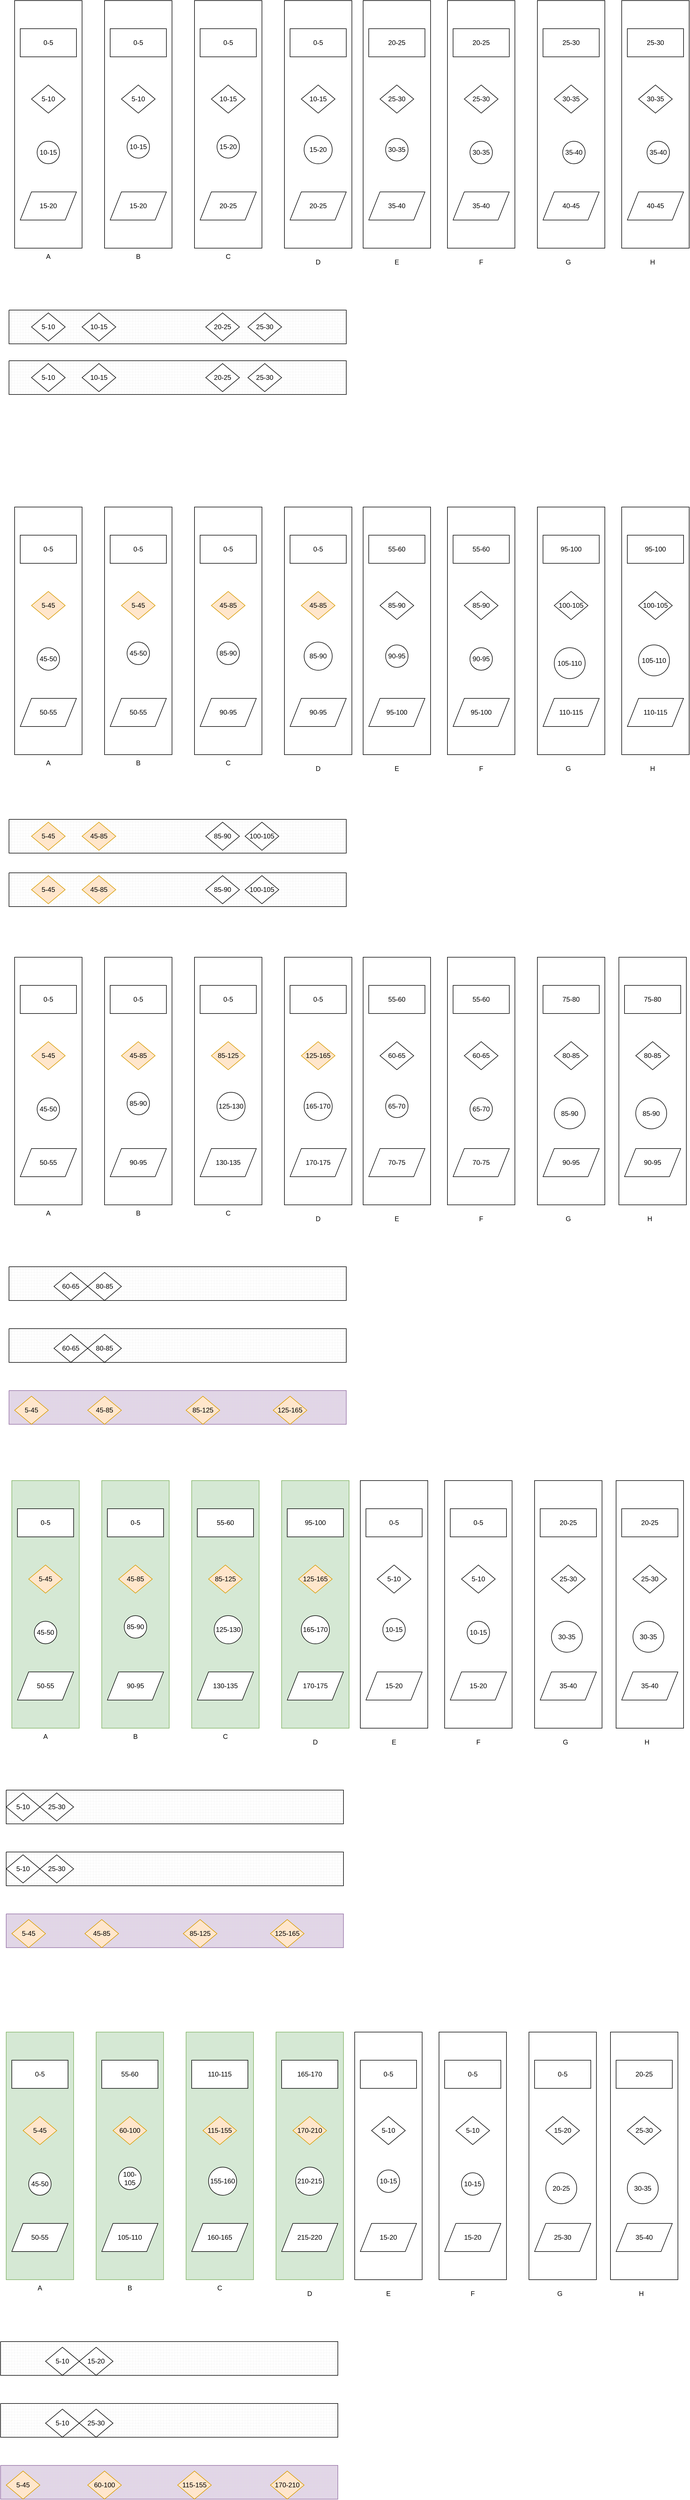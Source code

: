 <mxfile version="22.0.6" type="device">
  <diagram name="Page-1" id="2YBvvXClWsGukQMizWep">
    <mxGraphModel dx="2074" dy="1142" grid="1" gridSize="10" guides="1" tooltips="1" connect="1" arrows="1" fold="1" page="1" pageScale="1" pageWidth="850" pageHeight="1100" math="0" shadow="0">
      <root>
        <mxCell id="0" />
        <mxCell id="1" parent="0" />
        <mxCell id="GWyn577O8GgOCj4Um4mr-6" value="" style="rounded=0;whiteSpace=wrap;html=1;" parent="1" vertex="1">
          <mxGeometry x="90" y="30" width="120" height="440" as="geometry" />
        </mxCell>
        <mxCell id="GWyn577O8GgOCj4Um4mr-2" value="0-5" style="html=1;dashed=0;whiteSpace=wrap;" parent="1" vertex="1">
          <mxGeometry x="100" y="80" width="100" height="50" as="geometry" />
        </mxCell>
        <mxCell id="GWyn577O8GgOCj4Um4mr-3" value="5-10" style="shape=rhombus;html=1;dashed=0;whiteSpace=wrap;perimeter=rhombusPerimeter;" parent="1" vertex="1">
          <mxGeometry x="120" y="180" width="60" height="50" as="geometry" />
        </mxCell>
        <mxCell id="GWyn577O8GgOCj4Um4mr-4" value="10-15" style="shape=ellipse;html=1;dashed=0;whiteSpace=wrap;aspect=fixed;perimeter=ellipsePerimeter;" parent="1" vertex="1">
          <mxGeometry x="130" y="280" width="40" height="40" as="geometry" />
        </mxCell>
        <mxCell id="GWyn577O8GgOCj4Um4mr-5" value="15-20" style="shape=parallelogram;perimeter=parallelogramPerimeter;whiteSpace=wrap;html=1;dashed=0;" parent="1" vertex="1">
          <mxGeometry x="100" y="370" width="100" height="50" as="geometry" />
        </mxCell>
        <mxCell id="GWyn577O8GgOCj4Um4mr-7" value="" style="rounded=0;whiteSpace=wrap;html=1;" parent="1" vertex="1">
          <mxGeometry x="250" y="30" width="120" height="440" as="geometry" />
        </mxCell>
        <mxCell id="GWyn577O8GgOCj4Um4mr-8" value="0-5" style="html=1;dashed=0;whiteSpace=wrap;" parent="1" vertex="1">
          <mxGeometry x="260" y="80" width="100" height="50" as="geometry" />
        </mxCell>
        <mxCell id="GWyn577O8GgOCj4Um4mr-9" value="5-10" style="shape=rhombus;html=1;dashed=0;whiteSpace=wrap;perimeter=rhombusPerimeter;" parent="1" vertex="1">
          <mxGeometry x="280" y="180" width="60" height="50" as="geometry" />
        </mxCell>
        <mxCell id="GWyn577O8GgOCj4Um4mr-10" value="10-15" style="shape=ellipse;html=1;dashed=0;whiteSpace=wrap;aspect=fixed;perimeter=ellipsePerimeter;" parent="1" vertex="1">
          <mxGeometry x="290" y="270" width="40" height="40" as="geometry" />
        </mxCell>
        <mxCell id="GWyn577O8GgOCj4Um4mr-11" value="15-20" style="shape=parallelogram;perimeter=parallelogramPerimeter;whiteSpace=wrap;html=1;dashed=0;" parent="1" vertex="1">
          <mxGeometry x="260" y="370" width="100" height="50" as="geometry" />
        </mxCell>
        <mxCell id="GWyn577O8GgOCj4Um4mr-12" value="" style="rounded=0;whiteSpace=wrap;html=1;" parent="1" vertex="1">
          <mxGeometry x="410" y="30" width="120" height="440" as="geometry" />
        </mxCell>
        <mxCell id="GWyn577O8GgOCj4Um4mr-13" value="0-5" style="html=1;dashed=0;whiteSpace=wrap;" parent="1" vertex="1">
          <mxGeometry x="420" y="80" width="100" height="50" as="geometry" />
        </mxCell>
        <mxCell id="GWyn577O8GgOCj4Um4mr-14" value="10-15" style="shape=rhombus;html=1;dashed=0;whiteSpace=wrap;perimeter=rhombusPerimeter;" parent="1" vertex="1">
          <mxGeometry x="440" y="180" width="60" height="50" as="geometry" />
        </mxCell>
        <mxCell id="GWyn577O8GgOCj4Um4mr-15" value="15-20" style="shape=ellipse;html=1;dashed=0;whiteSpace=wrap;aspect=fixed;perimeter=ellipsePerimeter;" parent="1" vertex="1">
          <mxGeometry x="450" y="270" width="40" height="40" as="geometry" />
        </mxCell>
        <mxCell id="GWyn577O8GgOCj4Um4mr-16" value="20-25" style="shape=parallelogram;perimeter=parallelogramPerimeter;whiteSpace=wrap;html=1;dashed=0;" parent="1" vertex="1">
          <mxGeometry x="420" y="370" width="100" height="50" as="geometry" />
        </mxCell>
        <mxCell id="GWyn577O8GgOCj4Um4mr-23" value="" style="rounded=0;whiteSpace=wrap;html=1;" parent="1" vertex="1">
          <mxGeometry x="570" y="30" width="120" height="440" as="geometry" />
        </mxCell>
        <mxCell id="GWyn577O8GgOCj4Um4mr-24" value="0-5" style="html=1;dashed=0;whiteSpace=wrap;" parent="1" vertex="1">
          <mxGeometry x="580" y="80" width="100" height="50" as="geometry" />
        </mxCell>
        <mxCell id="GWyn577O8GgOCj4Um4mr-25" value="10-15" style="shape=rhombus;html=1;dashed=0;whiteSpace=wrap;perimeter=rhombusPerimeter;" parent="1" vertex="1">
          <mxGeometry x="600" y="180" width="60" height="50" as="geometry" />
        </mxCell>
        <mxCell id="GWyn577O8GgOCj4Um4mr-26" value="15-20" style="shape=ellipse;html=1;dashed=0;whiteSpace=wrap;aspect=fixed;perimeter=ellipsePerimeter;" parent="1" vertex="1">
          <mxGeometry x="605" y="270" width="50" height="50" as="geometry" />
        </mxCell>
        <mxCell id="GWyn577O8GgOCj4Um4mr-27" value="20-25" style="shape=parallelogram;perimeter=parallelogramPerimeter;whiteSpace=wrap;html=1;dashed=0;" parent="1" vertex="1">
          <mxGeometry x="580" y="370" width="100" height="50" as="geometry" />
        </mxCell>
        <mxCell id="GWyn577O8GgOCj4Um4mr-28" value="" style="verticalLabelPosition=bottom;verticalAlign=top;html=1;shape=mxgraph.basic.patternFillRect;fillStyle=grid;step=5;fillStrokeWidth=0.2;fillStrokeColor=#dddddd;" parent="1" vertex="1">
          <mxGeometry x="80" y="580" width="600" height="60" as="geometry" />
        </mxCell>
        <mxCell id="GWyn577O8GgOCj4Um4mr-30" value="5-10" style="shape=rhombus;html=1;dashed=0;whiteSpace=wrap;perimeter=rhombusPerimeter;" parent="1" vertex="1">
          <mxGeometry x="120" y="585" width="60" height="50" as="geometry" />
        </mxCell>
        <mxCell id="GWyn577O8GgOCj4Um4mr-34" value="" style="rounded=0;whiteSpace=wrap;html=1;" parent="1" vertex="1">
          <mxGeometry x="710" y="30" width="120" height="440" as="geometry" />
        </mxCell>
        <mxCell id="GWyn577O8GgOCj4Um4mr-35" value="20-25" style="html=1;dashed=0;whiteSpace=wrap;" parent="1" vertex="1">
          <mxGeometry x="720" y="80" width="100" height="50" as="geometry" />
        </mxCell>
        <mxCell id="GWyn577O8GgOCj4Um4mr-36" value="25-30" style="shape=rhombus;html=1;dashed=0;whiteSpace=wrap;perimeter=rhombusPerimeter;" parent="1" vertex="1">
          <mxGeometry x="740" y="180" width="60" height="50" as="geometry" />
        </mxCell>
        <mxCell id="GWyn577O8GgOCj4Um4mr-37" value="30-35" style="shape=ellipse;html=1;dashed=0;whiteSpace=wrap;aspect=fixed;perimeter=ellipsePerimeter;" parent="1" vertex="1">
          <mxGeometry x="750" y="275" width="40" height="40" as="geometry" />
        </mxCell>
        <mxCell id="GWyn577O8GgOCj4Um4mr-38" value="35-40" style="shape=parallelogram;perimeter=parallelogramPerimeter;whiteSpace=wrap;html=1;dashed=0;" parent="1" vertex="1">
          <mxGeometry x="720" y="370" width="100" height="50" as="geometry" />
        </mxCell>
        <mxCell id="GWyn577O8GgOCj4Um4mr-39" value="" style="rounded=0;whiteSpace=wrap;html=1;" parent="1" vertex="1">
          <mxGeometry x="860" y="30" width="120" height="440" as="geometry" />
        </mxCell>
        <mxCell id="GWyn577O8GgOCj4Um4mr-40" value="20-25" style="html=1;dashed=0;whiteSpace=wrap;" parent="1" vertex="1">
          <mxGeometry x="870" y="80" width="100" height="50" as="geometry" />
        </mxCell>
        <mxCell id="GWyn577O8GgOCj4Um4mr-41" value="25-30" style="shape=rhombus;html=1;dashed=0;whiteSpace=wrap;perimeter=rhombusPerimeter;" parent="1" vertex="1">
          <mxGeometry x="890" y="180" width="60" height="50" as="geometry" />
        </mxCell>
        <mxCell id="GWyn577O8GgOCj4Um4mr-42" value="30-35" style="shape=ellipse;html=1;dashed=0;whiteSpace=wrap;aspect=fixed;perimeter=ellipsePerimeter;" parent="1" vertex="1">
          <mxGeometry x="900" y="280" width="40" height="40" as="geometry" />
        </mxCell>
        <mxCell id="GWyn577O8GgOCj4Um4mr-43" value="35-40" style="shape=parallelogram;perimeter=parallelogramPerimeter;whiteSpace=wrap;html=1;dashed=0;" parent="1" vertex="1">
          <mxGeometry x="870" y="370" width="100" height="50" as="geometry" />
        </mxCell>
        <mxCell id="GWyn577O8GgOCj4Um4mr-44" value="" style="rounded=0;whiteSpace=wrap;html=1;" parent="1" vertex="1">
          <mxGeometry x="1020" y="30" width="120" height="440" as="geometry" />
        </mxCell>
        <mxCell id="GWyn577O8GgOCj4Um4mr-45" value="25-30" style="html=1;dashed=0;whiteSpace=wrap;" parent="1" vertex="1">
          <mxGeometry x="1030" y="80" width="100" height="50" as="geometry" />
        </mxCell>
        <mxCell id="GWyn577O8GgOCj4Um4mr-46" value="30-35" style="shape=rhombus;html=1;dashed=0;whiteSpace=wrap;perimeter=rhombusPerimeter;" parent="1" vertex="1">
          <mxGeometry x="1050" y="180" width="60" height="50" as="geometry" />
        </mxCell>
        <mxCell id="GWyn577O8GgOCj4Um4mr-47" value="35-40" style="shape=ellipse;html=1;dashed=0;whiteSpace=wrap;aspect=fixed;perimeter=ellipsePerimeter;" parent="1" vertex="1">
          <mxGeometry x="1065" y="280" width="40" height="40" as="geometry" />
        </mxCell>
        <mxCell id="GWyn577O8GgOCj4Um4mr-48" value="40-45" style="shape=parallelogram;perimeter=parallelogramPerimeter;whiteSpace=wrap;html=1;dashed=0;" parent="1" vertex="1">
          <mxGeometry x="1030" y="370" width="100" height="50" as="geometry" />
        </mxCell>
        <mxCell id="GWyn577O8GgOCj4Um4mr-54" value="" style="rounded=0;whiteSpace=wrap;html=1;" parent="1" vertex="1">
          <mxGeometry x="1170" y="30" width="120" height="440" as="geometry" />
        </mxCell>
        <mxCell id="GWyn577O8GgOCj4Um4mr-55" value="25-30" style="html=1;dashed=0;whiteSpace=wrap;" parent="1" vertex="1">
          <mxGeometry x="1180" y="80" width="100" height="50" as="geometry" />
        </mxCell>
        <mxCell id="GWyn577O8GgOCj4Um4mr-56" value="30-35" style="shape=rhombus;html=1;dashed=0;whiteSpace=wrap;perimeter=rhombusPerimeter;" parent="1" vertex="1">
          <mxGeometry x="1200" y="180" width="60" height="50" as="geometry" />
        </mxCell>
        <mxCell id="GWyn577O8GgOCj4Um4mr-57" value="35-40" style="shape=ellipse;html=1;dashed=0;whiteSpace=wrap;aspect=fixed;perimeter=ellipsePerimeter;" parent="1" vertex="1">
          <mxGeometry x="1215" y="280" width="40" height="40" as="geometry" />
        </mxCell>
        <mxCell id="GWyn577O8GgOCj4Um4mr-58" value="40-45" style="shape=parallelogram;perimeter=parallelogramPerimeter;whiteSpace=wrap;html=1;dashed=0;" parent="1" vertex="1">
          <mxGeometry x="1180" y="370" width="100" height="50" as="geometry" />
        </mxCell>
        <mxCell id="GWyn577O8GgOCj4Um4mr-59" value="A" style="text;html=1;strokeColor=none;fillColor=none;align=center;verticalAlign=middle;whiteSpace=wrap;rounded=0;" parent="1" vertex="1">
          <mxGeometry x="120" y="470" width="60" height="30" as="geometry" />
        </mxCell>
        <mxCell id="GWyn577O8GgOCj4Um4mr-60" value="B" style="text;html=1;strokeColor=none;fillColor=none;align=center;verticalAlign=middle;whiteSpace=wrap;rounded=0;" parent="1" vertex="1">
          <mxGeometry x="280" y="470" width="60" height="30" as="geometry" />
        </mxCell>
        <mxCell id="GWyn577O8GgOCj4Um4mr-61" value="C" style="text;html=1;strokeColor=none;fillColor=none;align=center;verticalAlign=middle;whiteSpace=wrap;rounded=0;" parent="1" vertex="1">
          <mxGeometry x="440" y="470" width="60" height="30" as="geometry" />
        </mxCell>
        <mxCell id="GWyn577O8GgOCj4Um4mr-62" value="D" style="text;html=1;strokeColor=none;fillColor=none;align=center;verticalAlign=middle;whiteSpace=wrap;rounded=0;" parent="1" vertex="1">
          <mxGeometry x="600" y="480" width="60" height="30" as="geometry" />
        </mxCell>
        <mxCell id="GWyn577O8GgOCj4Um4mr-63" value="E" style="text;html=1;strokeColor=none;fillColor=none;align=center;verticalAlign=middle;whiteSpace=wrap;rounded=0;" parent="1" vertex="1">
          <mxGeometry x="740" y="480" width="60" height="30" as="geometry" />
        </mxCell>
        <mxCell id="GWyn577O8GgOCj4Um4mr-65" value="F" style="text;html=1;strokeColor=none;fillColor=none;align=center;verticalAlign=middle;whiteSpace=wrap;rounded=0;" parent="1" vertex="1">
          <mxGeometry x="890" y="480" width="60" height="30" as="geometry" />
        </mxCell>
        <mxCell id="GWyn577O8GgOCj4Um4mr-66" value="G" style="text;html=1;strokeColor=none;fillColor=none;align=center;verticalAlign=middle;whiteSpace=wrap;rounded=0;" parent="1" vertex="1">
          <mxGeometry x="1045" y="480" width="60" height="30" as="geometry" />
        </mxCell>
        <mxCell id="GWyn577O8GgOCj4Um4mr-67" value="H" style="text;html=1;strokeColor=none;fillColor=none;align=center;verticalAlign=middle;whiteSpace=wrap;rounded=0;" parent="1" vertex="1">
          <mxGeometry x="1195" y="480" width="60" height="30" as="geometry" />
        </mxCell>
        <mxCell id="GWyn577O8GgOCj4Um4mr-68" value="10-15" style="shape=rhombus;html=1;dashed=0;whiteSpace=wrap;perimeter=rhombusPerimeter;" parent="1" vertex="1">
          <mxGeometry x="210" y="585" width="60" height="50" as="geometry" />
        </mxCell>
        <mxCell id="GWyn577O8GgOCj4Um4mr-70" value="20-25" style="shape=rhombus;html=1;dashed=0;whiteSpace=wrap;perimeter=rhombusPerimeter;" parent="1" vertex="1">
          <mxGeometry x="430" y="585" width="60" height="50" as="geometry" />
        </mxCell>
        <mxCell id="GWyn577O8GgOCj4Um4mr-72" value="25-30" style="shape=rhombus;html=1;dashed=0;whiteSpace=wrap;perimeter=rhombusPerimeter;" parent="1" vertex="1">
          <mxGeometry x="505" y="585" width="60" height="50" as="geometry" />
        </mxCell>
        <mxCell id="4NSACW-JndKBF8pRT-ID-1" value="" style="rounded=0;whiteSpace=wrap;html=1;" parent="1" vertex="1">
          <mxGeometry x="90" y="930" width="120" height="440" as="geometry" />
        </mxCell>
        <mxCell id="4NSACW-JndKBF8pRT-ID-2" value="0-5" style="html=1;dashed=0;whiteSpace=wrap;" parent="1" vertex="1">
          <mxGeometry x="100" y="980" width="100" height="50" as="geometry" />
        </mxCell>
        <mxCell id="4NSACW-JndKBF8pRT-ID-3" value="5-45" style="shape=rhombus;html=1;dashed=0;whiteSpace=wrap;perimeter=rhombusPerimeter;fillColor=#ffe6cc;strokeColor=#d79b00;" parent="1" vertex="1">
          <mxGeometry x="120" y="1080" width="60" height="50" as="geometry" />
        </mxCell>
        <mxCell id="4NSACW-JndKBF8pRT-ID-4" value="45-50" style="shape=ellipse;html=1;dashed=0;whiteSpace=wrap;aspect=fixed;perimeter=ellipsePerimeter;" parent="1" vertex="1">
          <mxGeometry x="130" y="1180" width="40" height="40" as="geometry" />
        </mxCell>
        <mxCell id="4NSACW-JndKBF8pRT-ID-5" value="50-55" style="shape=parallelogram;perimeter=parallelogramPerimeter;whiteSpace=wrap;html=1;dashed=0;" parent="1" vertex="1">
          <mxGeometry x="100" y="1270" width="100" height="50" as="geometry" />
        </mxCell>
        <mxCell id="4NSACW-JndKBF8pRT-ID-6" value="" style="rounded=0;whiteSpace=wrap;html=1;" parent="1" vertex="1">
          <mxGeometry x="250" y="930" width="120" height="440" as="geometry" />
        </mxCell>
        <mxCell id="4NSACW-JndKBF8pRT-ID-7" value="0-5" style="html=1;dashed=0;whiteSpace=wrap;" parent="1" vertex="1">
          <mxGeometry x="260" y="980" width="100" height="50" as="geometry" />
        </mxCell>
        <mxCell id="4NSACW-JndKBF8pRT-ID-8" value="5-45" style="shape=rhombus;html=1;dashed=0;whiteSpace=wrap;perimeter=rhombusPerimeter;fillColor=#ffe6cc;strokeColor=#d79b00;" parent="1" vertex="1">
          <mxGeometry x="280" y="1080" width="60" height="50" as="geometry" />
        </mxCell>
        <mxCell id="4NSACW-JndKBF8pRT-ID-9" value="45-50" style="shape=ellipse;html=1;dashed=0;whiteSpace=wrap;aspect=fixed;perimeter=ellipsePerimeter;" parent="1" vertex="1">
          <mxGeometry x="290" y="1170" width="40" height="40" as="geometry" />
        </mxCell>
        <mxCell id="4NSACW-JndKBF8pRT-ID-10" value="50-55" style="shape=parallelogram;perimeter=parallelogramPerimeter;whiteSpace=wrap;html=1;dashed=0;" parent="1" vertex="1">
          <mxGeometry x="260" y="1270" width="100" height="50" as="geometry" />
        </mxCell>
        <mxCell id="4NSACW-JndKBF8pRT-ID-11" value="" style="rounded=0;whiteSpace=wrap;html=1;" parent="1" vertex="1">
          <mxGeometry x="410" y="930" width="120" height="440" as="geometry" />
        </mxCell>
        <mxCell id="4NSACW-JndKBF8pRT-ID-12" value="0-5" style="html=1;dashed=0;whiteSpace=wrap;" parent="1" vertex="1">
          <mxGeometry x="420" y="980" width="100" height="50" as="geometry" />
        </mxCell>
        <mxCell id="4NSACW-JndKBF8pRT-ID-13" value="45-85" style="shape=rhombus;html=1;dashed=0;whiteSpace=wrap;perimeter=rhombusPerimeter;fillColor=#ffe6cc;strokeColor=#d79b00;" parent="1" vertex="1">
          <mxGeometry x="440" y="1080" width="60" height="50" as="geometry" />
        </mxCell>
        <mxCell id="4NSACW-JndKBF8pRT-ID-14" value="85-90" style="shape=ellipse;html=1;dashed=0;whiteSpace=wrap;aspect=fixed;perimeter=ellipsePerimeter;" parent="1" vertex="1">
          <mxGeometry x="450" y="1170" width="40" height="40" as="geometry" />
        </mxCell>
        <mxCell id="4NSACW-JndKBF8pRT-ID-15" value="90-95" style="shape=parallelogram;perimeter=parallelogramPerimeter;whiteSpace=wrap;html=1;dashed=0;" parent="1" vertex="1">
          <mxGeometry x="420" y="1270" width="100" height="50" as="geometry" />
        </mxCell>
        <mxCell id="4NSACW-JndKBF8pRT-ID-16" value="" style="rounded=0;whiteSpace=wrap;html=1;" parent="1" vertex="1">
          <mxGeometry x="570" y="930" width="120" height="440" as="geometry" />
        </mxCell>
        <mxCell id="4NSACW-JndKBF8pRT-ID-17" value="0-5" style="html=1;dashed=0;whiteSpace=wrap;" parent="1" vertex="1">
          <mxGeometry x="580" y="980" width="100" height="50" as="geometry" />
        </mxCell>
        <mxCell id="4NSACW-JndKBF8pRT-ID-18" value="45-85" style="shape=rhombus;html=1;dashed=0;whiteSpace=wrap;perimeter=rhombusPerimeter;fillColor=#ffe6cc;strokeColor=#d79b00;" parent="1" vertex="1">
          <mxGeometry x="600" y="1080" width="60" height="50" as="geometry" />
        </mxCell>
        <mxCell id="4NSACW-JndKBF8pRT-ID-19" value="85-90" style="shape=ellipse;html=1;dashed=0;whiteSpace=wrap;aspect=fixed;perimeter=ellipsePerimeter;" parent="1" vertex="1">
          <mxGeometry x="605" y="1170" width="50" height="50" as="geometry" />
        </mxCell>
        <mxCell id="4NSACW-JndKBF8pRT-ID-20" value="90-95" style="shape=parallelogram;perimeter=parallelogramPerimeter;whiteSpace=wrap;html=1;dashed=0;" parent="1" vertex="1">
          <mxGeometry x="580" y="1270" width="100" height="50" as="geometry" />
        </mxCell>
        <mxCell id="4NSACW-JndKBF8pRT-ID-21" value="" style="verticalLabelPosition=bottom;verticalAlign=top;html=1;shape=mxgraph.basic.patternFillRect;fillStyle=grid;step=5;fillStrokeWidth=0.2;fillStrokeColor=#dddddd;" parent="1" vertex="1">
          <mxGeometry x="80" y="1485" width="600" height="60" as="geometry" />
        </mxCell>
        <mxCell id="4NSACW-JndKBF8pRT-ID-23" value="5-45" style="shape=rhombus;html=1;dashed=0;whiteSpace=wrap;perimeter=rhombusPerimeter;fillColor=#ffe6cc;strokeColor=#d79b00;" parent="1" vertex="1">
          <mxGeometry x="120" y="1490" width="60" height="50" as="geometry" />
        </mxCell>
        <mxCell id="4NSACW-JndKBF8pRT-ID-25" value="" style="rounded=0;whiteSpace=wrap;html=1;" parent="1" vertex="1">
          <mxGeometry x="710" y="930" width="120" height="440" as="geometry" />
        </mxCell>
        <mxCell id="4NSACW-JndKBF8pRT-ID-26" value="55-60" style="html=1;dashed=0;whiteSpace=wrap;" parent="1" vertex="1">
          <mxGeometry x="720" y="980" width="100" height="50" as="geometry" />
        </mxCell>
        <mxCell id="4NSACW-JndKBF8pRT-ID-27" value="85-90" style="shape=rhombus;html=1;dashed=0;whiteSpace=wrap;perimeter=rhombusPerimeter;" parent="1" vertex="1">
          <mxGeometry x="740" y="1080" width="60" height="50" as="geometry" />
        </mxCell>
        <mxCell id="4NSACW-JndKBF8pRT-ID-28" value="90-95" style="shape=ellipse;html=1;dashed=0;whiteSpace=wrap;aspect=fixed;perimeter=ellipsePerimeter;" parent="1" vertex="1">
          <mxGeometry x="750" y="1175" width="40" height="40" as="geometry" />
        </mxCell>
        <mxCell id="4NSACW-JndKBF8pRT-ID-29" value="95-100" style="shape=parallelogram;perimeter=parallelogramPerimeter;whiteSpace=wrap;html=1;dashed=0;" parent="1" vertex="1">
          <mxGeometry x="720" y="1270" width="100" height="50" as="geometry" />
        </mxCell>
        <mxCell id="4NSACW-JndKBF8pRT-ID-30" value="" style="rounded=0;whiteSpace=wrap;html=1;" parent="1" vertex="1">
          <mxGeometry x="860" y="930" width="120" height="440" as="geometry" />
        </mxCell>
        <mxCell id="4NSACW-JndKBF8pRT-ID-31" value="55-60" style="html=1;dashed=0;whiteSpace=wrap;" parent="1" vertex="1">
          <mxGeometry x="870" y="980" width="100" height="50" as="geometry" />
        </mxCell>
        <mxCell id="4NSACW-JndKBF8pRT-ID-32" value="85-90" style="shape=rhombus;html=1;dashed=0;whiteSpace=wrap;perimeter=rhombusPerimeter;" parent="1" vertex="1">
          <mxGeometry x="890" y="1080" width="60" height="50" as="geometry" />
        </mxCell>
        <mxCell id="4NSACW-JndKBF8pRT-ID-33" value="90-95" style="shape=ellipse;html=1;dashed=0;whiteSpace=wrap;aspect=fixed;perimeter=ellipsePerimeter;" parent="1" vertex="1">
          <mxGeometry x="900" y="1180" width="40" height="40" as="geometry" />
        </mxCell>
        <mxCell id="4NSACW-JndKBF8pRT-ID-34" value="95-100" style="shape=parallelogram;perimeter=parallelogramPerimeter;whiteSpace=wrap;html=1;dashed=0;" parent="1" vertex="1">
          <mxGeometry x="870" y="1270" width="100" height="50" as="geometry" />
        </mxCell>
        <mxCell id="4NSACW-JndKBF8pRT-ID-35" value="" style="rounded=0;whiteSpace=wrap;html=1;" parent="1" vertex="1">
          <mxGeometry x="1020" y="930" width="120" height="440" as="geometry" />
        </mxCell>
        <mxCell id="4NSACW-JndKBF8pRT-ID-36" value="95-100" style="html=1;dashed=0;whiteSpace=wrap;" parent="1" vertex="1">
          <mxGeometry x="1030" y="980" width="100" height="50" as="geometry" />
        </mxCell>
        <mxCell id="4NSACW-JndKBF8pRT-ID-37" value="100-105" style="shape=rhombus;html=1;dashed=0;whiteSpace=wrap;perimeter=rhombusPerimeter;" parent="1" vertex="1">
          <mxGeometry x="1050" y="1080" width="60" height="50" as="geometry" />
        </mxCell>
        <mxCell id="4NSACW-JndKBF8pRT-ID-38" value="105-110" style="shape=ellipse;html=1;dashed=0;whiteSpace=wrap;aspect=fixed;perimeter=ellipsePerimeter;" parent="1" vertex="1">
          <mxGeometry x="1050" y="1180" width="55" height="55" as="geometry" />
        </mxCell>
        <mxCell id="4NSACW-JndKBF8pRT-ID-39" value="110-115" style="shape=parallelogram;perimeter=parallelogramPerimeter;whiteSpace=wrap;html=1;dashed=0;" parent="1" vertex="1">
          <mxGeometry x="1030" y="1270" width="100" height="50" as="geometry" />
        </mxCell>
        <mxCell id="4NSACW-JndKBF8pRT-ID-40" value="" style="rounded=0;whiteSpace=wrap;html=1;" parent="1" vertex="1">
          <mxGeometry x="1170" y="930" width="120" height="440" as="geometry" />
        </mxCell>
        <mxCell id="4NSACW-JndKBF8pRT-ID-41" value="95-100" style="html=1;dashed=0;whiteSpace=wrap;" parent="1" vertex="1">
          <mxGeometry x="1180" y="980" width="100" height="50" as="geometry" />
        </mxCell>
        <mxCell id="4NSACW-JndKBF8pRT-ID-42" value="100-105" style="shape=rhombus;html=1;dashed=0;whiteSpace=wrap;perimeter=rhombusPerimeter;" parent="1" vertex="1">
          <mxGeometry x="1200" y="1080" width="60" height="50" as="geometry" />
        </mxCell>
        <mxCell id="4NSACW-JndKBF8pRT-ID-43" value="105-110" style="shape=ellipse;html=1;dashed=0;whiteSpace=wrap;aspect=fixed;perimeter=ellipsePerimeter;" parent="1" vertex="1">
          <mxGeometry x="1200" y="1175" width="55" height="55" as="geometry" />
        </mxCell>
        <mxCell id="4NSACW-JndKBF8pRT-ID-44" value="110-115" style="shape=parallelogram;perimeter=parallelogramPerimeter;whiteSpace=wrap;html=1;dashed=0;" parent="1" vertex="1">
          <mxGeometry x="1180" y="1270" width="100" height="50" as="geometry" />
        </mxCell>
        <mxCell id="4NSACW-JndKBF8pRT-ID-45" value="A" style="text;html=1;strokeColor=none;fillColor=none;align=center;verticalAlign=middle;whiteSpace=wrap;rounded=0;" parent="1" vertex="1">
          <mxGeometry x="120" y="1370" width="60" height="30" as="geometry" />
        </mxCell>
        <mxCell id="4NSACW-JndKBF8pRT-ID-46" value="B" style="text;html=1;strokeColor=none;fillColor=none;align=center;verticalAlign=middle;whiteSpace=wrap;rounded=0;" parent="1" vertex="1">
          <mxGeometry x="280" y="1370" width="60" height="30" as="geometry" />
        </mxCell>
        <mxCell id="4NSACW-JndKBF8pRT-ID-47" value="C" style="text;html=1;strokeColor=none;fillColor=none;align=center;verticalAlign=middle;whiteSpace=wrap;rounded=0;" parent="1" vertex="1">
          <mxGeometry x="440" y="1370" width="60" height="30" as="geometry" />
        </mxCell>
        <mxCell id="4NSACW-JndKBF8pRT-ID-48" value="D" style="text;html=1;strokeColor=none;fillColor=none;align=center;verticalAlign=middle;whiteSpace=wrap;rounded=0;" parent="1" vertex="1">
          <mxGeometry x="600" y="1380" width="60" height="30" as="geometry" />
        </mxCell>
        <mxCell id="4NSACW-JndKBF8pRT-ID-49" value="E" style="text;html=1;strokeColor=none;fillColor=none;align=center;verticalAlign=middle;whiteSpace=wrap;rounded=0;" parent="1" vertex="1">
          <mxGeometry x="740" y="1380" width="60" height="30" as="geometry" />
        </mxCell>
        <mxCell id="4NSACW-JndKBF8pRT-ID-50" value="F" style="text;html=1;strokeColor=none;fillColor=none;align=center;verticalAlign=middle;whiteSpace=wrap;rounded=0;" parent="1" vertex="1">
          <mxGeometry x="890" y="1380" width="60" height="30" as="geometry" />
        </mxCell>
        <mxCell id="4NSACW-JndKBF8pRT-ID-51" value="G" style="text;html=1;strokeColor=none;fillColor=none;align=center;verticalAlign=middle;whiteSpace=wrap;rounded=0;" parent="1" vertex="1">
          <mxGeometry x="1045" y="1380" width="60" height="30" as="geometry" />
        </mxCell>
        <mxCell id="4NSACW-JndKBF8pRT-ID-52" value="H" style="text;html=1;strokeColor=none;fillColor=none;align=center;verticalAlign=middle;whiteSpace=wrap;rounded=0;" parent="1" vertex="1">
          <mxGeometry x="1195" y="1380" width="60" height="30" as="geometry" />
        </mxCell>
        <mxCell id="4NSACW-JndKBF8pRT-ID-53" value="45-85" style="shape=rhombus;html=1;dashed=0;whiteSpace=wrap;perimeter=rhombusPerimeter;fillColor=#ffe6cc;strokeColor=#d79b00;" parent="1" vertex="1">
          <mxGeometry x="210" y="1490" width="60" height="50" as="geometry" />
        </mxCell>
        <mxCell id="4NSACW-JndKBF8pRT-ID-55" value="85-90" style="shape=rhombus;html=1;dashed=0;whiteSpace=wrap;perimeter=rhombusPerimeter;" parent="1" vertex="1">
          <mxGeometry x="430" y="1490" width="60" height="50" as="geometry" />
        </mxCell>
        <mxCell id="4NSACW-JndKBF8pRT-ID-57" value="100-105" style="shape=rhombus;html=1;dashed=0;whiteSpace=wrap;perimeter=rhombusPerimeter;" parent="1" vertex="1">
          <mxGeometry x="500" y="1490" width="60" height="50" as="geometry" />
        </mxCell>
        <mxCell id="4NSACW-JndKBF8pRT-ID-59" value="" style="rounded=0;whiteSpace=wrap;html=1;" parent="1" vertex="1">
          <mxGeometry x="90" y="1730" width="120" height="440" as="geometry" />
        </mxCell>
        <mxCell id="4NSACW-JndKBF8pRT-ID-60" value="0-5" style="html=1;dashed=0;whiteSpace=wrap;" parent="1" vertex="1">
          <mxGeometry x="100" y="1780" width="100" height="50" as="geometry" />
        </mxCell>
        <mxCell id="4NSACW-JndKBF8pRT-ID-61" value="5-45" style="shape=rhombus;html=1;dashed=0;whiteSpace=wrap;perimeter=rhombusPerimeter;fillColor=#ffe6cc;strokeColor=#d79b00;" parent="1" vertex="1">
          <mxGeometry x="120" y="1880" width="60" height="50" as="geometry" />
        </mxCell>
        <mxCell id="4NSACW-JndKBF8pRT-ID-62" value="45-50" style="shape=ellipse;html=1;dashed=0;whiteSpace=wrap;aspect=fixed;perimeter=ellipsePerimeter;" parent="1" vertex="1">
          <mxGeometry x="130" y="1980" width="40" height="40" as="geometry" />
        </mxCell>
        <mxCell id="4NSACW-JndKBF8pRT-ID-63" value="50-55" style="shape=parallelogram;perimeter=parallelogramPerimeter;whiteSpace=wrap;html=1;dashed=0;" parent="1" vertex="1">
          <mxGeometry x="100" y="2070" width="100" height="50" as="geometry" />
        </mxCell>
        <mxCell id="4NSACW-JndKBF8pRT-ID-64" value="" style="rounded=0;whiteSpace=wrap;html=1;" parent="1" vertex="1">
          <mxGeometry x="250" y="1730" width="120" height="440" as="geometry" />
        </mxCell>
        <mxCell id="4NSACW-JndKBF8pRT-ID-65" value="0-5" style="html=1;dashed=0;whiteSpace=wrap;" parent="1" vertex="1">
          <mxGeometry x="260" y="1780" width="100" height="50" as="geometry" />
        </mxCell>
        <mxCell id="4NSACW-JndKBF8pRT-ID-66" value="45-85" style="shape=rhombus;html=1;dashed=0;whiteSpace=wrap;perimeter=rhombusPerimeter;fillColor=#ffe6cc;strokeColor=#d79b00;" parent="1" vertex="1">
          <mxGeometry x="280" y="1880" width="60" height="50" as="geometry" />
        </mxCell>
        <mxCell id="4NSACW-JndKBF8pRT-ID-67" value="85-90" style="shape=ellipse;html=1;dashed=0;whiteSpace=wrap;aspect=fixed;perimeter=ellipsePerimeter;" parent="1" vertex="1">
          <mxGeometry x="290" y="1970" width="40" height="40" as="geometry" />
        </mxCell>
        <mxCell id="4NSACW-JndKBF8pRT-ID-68" value="90-95" style="shape=parallelogram;perimeter=parallelogramPerimeter;whiteSpace=wrap;html=1;dashed=0;" parent="1" vertex="1">
          <mxGeometry x="260" y="2070" width="100" height="50" as="geometry" />
        </mxCell>
        <mxCell id="4NSACW-JndKBF8pRT-ID-69" value="" style="rounded=0;whiteSpace=wrap;html=1;" parent="1" vertex="1">
          <mxGeometry x="410" y="1730" width="120" height="440" as="geometry" />
        </mxCell>
        <mxCell id="4NSACW-JndKBF8pRT-ID-70" value="0-5" style="html=1;dashed=0;whiteSpace=wrap;" parent="1" vertex="1">
          <mxGeometry x="420" y="1780" width="100" height="50" as="geometry" />
        </mxCell>
        <mxCell id="4NSACW-JndKBF8pRT-ID-71" value="85-125" style="shape=rhombus;html=1;dashed=0;whiteSpace=wrap;perimeter=rhombusPerimeter;fillColor=#ffe6cc;strokeColor=#d79b00;" parent="1" vertex="1">
          <mxGeometry x="440" y="1880" width="60" height="50" as="geometry" />
        </mxCell>
        <mxCell id="4NSACW-JndKBF8pRT-ID-72" value="125-130" style="shape=ellipse;html=1;dashed=0;whiteSpace=wrap;aspect=fixed;perimeter=ellipsePerimeter;" parent="1" vertex="1">
          <mxGeometry x="450" y="1970" width="50" height="50" as="geometry" />
        </mxCell>
        <mxCell id="4NSACW-JndKBF8pRT-ID-73" value="130-135" style="shape=parallelogram;perimeter=parallelogramPerimeter;whiteSpace=wrap;html=1;dashed=0;" parent="1" vertex="1">
          <mxGeometry x="420" y="2070" width="100" height="50" as="geometry" />
        </mxCell>
        <mxCell id="4NSACW-JndKBF8pRT-ID-74" value="" style="rounded=0;whiteSpace=wrap;html=1;" parent="1" vertex="1">
          <mxGeometry x="570" y="1730" width="120" height="440" as="geometry" />
        </mxCell>
        <mxCell id="4NSACW-JndKBF8pRT-ID-75" value="0-5" style="html=1;dashed=0;whiteSpace=wrap;" parent="1" vertex="1">
          <mxGeometry x="580" y="1780" width="100" height="50" as="geometry" />
        </mxCell>
        <mxCell id="4NSACW-JndKBF8pRT-ID-76" value="125-165" style="shape=rhombus;html=1;dashed=0;whiteSpace=wrap;perimeter=rhombusPerimeter;fillColor=#ffe6cc;strokeColor=#d79b00;" parent="1" vertex="1">
          <mxGeometry x="600" y="1880" width="60" height="50" as="geometry" />
        </mxCell>
        <mxCell id="4NSACW-JndKBF8pRT-ID-77" value="165-170" style="shape=ellipse;html=1;dashed=0;whiteSpace=wrap;aspect=fixed;perimeter=ellipsePerimeter;" parent="1" vertex="1">
          <mxGeometry x="605" y="1970" width="50" height="50" as="geometry" />
        </mxCell>
        <mxCell id="4NSACW-JndKBF8pRT-ID-78" value="170-175" style="shape=parallelogram;perimeter=parallelogramPerimeter;whiteSpace=wrap;html=1;dashed=0;" parent="1" vertex="1">
          <mxGeometry x="580" y="2070" width="100" height="50" as="geometry" />
        </mxCell>
        <mxCell id="4NSACW-JndKBF8pRT-ID-79" value="" style="verticalLabelPosition=bottom;verticalAlign=top;html=1;shape=mxgraph.basic.patternFillRect;fillStyle=grid;step=5;fillStrokeWidth=0.2;fillStrokeColor=#dddddd;" parent="1" vertex="1">
          <mxGeometry x="80" y="2280" width="600" height="60" as="geometry" />
        </mxCell>
        <mxCell id="4NSACW-JndKBF8pRT-ID-80" value="" style="verticalLabelPosition=bottom;verticalAlign=top;html=1;shape=mxgraph.basic.patternFillRect;fillStyle=grid;step=5;fillStrokeWidth=0.2;fillStrokeColor=#dddddd;" parent="1" vertex="1">
          <mxGeometry x="80" y="2390" width="600" height="60" as="geometry" />
        </mxCell>
        <mxCell id="4NSACW-JndKBF8pRT-ID-83" value="" style="rounded=0;whiteSpace=wrap;html=1;" parent="1" vertex="1">
          <mxGeometry x="710" y="1730" width="120" height="440" as="geometry" />
        </mxCell>
        <mxCell id="4NSACW-JndKBF8pRT-ID-84" value="55-60" style="html=1;dashed=0;whiteSpace=wrap;" parent="1" vertex="1">
          <mxGeometry x="720" y="1780" width="100" height="50" as="geometry" />
        </mxCell>
        <mxCell id="4NSACW-JndKBF8pRT-ID-85" value="60-65" style="shape=rhombus;html=1;dashed=0;whiteSpace=wrap;perimeter=rhombusPerimeter;" parent="1" vertex="1">
          <mxGeometry x="740" y="1880" width="60" height="50" as="geometry" />
        </mxCell>
        <mxCell id="4NSACW-JndKBF8pRT-ID-86" value="65-70" style="shape=ellipse;html=1;dashed=0;whiteSpace=wrap;aspect=fixed;perimeter=ellipsePerimeter;" parent="1" vertex="1">
          <mxGeometry x="750" y="1975" width="40" height="40" as="geometry" />
        </mxCell>
        <mxCell id="4NSACW-JndKBF8pRT-ID-87" value="70-75" style="shape=parallelogram;perimeter=parallelogramPerimeter;whiteSpace=wrap;html=1;dashed=0;" parent="1" vertex="1">
          <mxGeometry x="720" y="2070" width="100" height="50" as="geometry" />
        </mxCell>
        <mxCell id="4NSACW-JndKBF8pRT-ID-88" value="" style="rounded=0;whiteSpace=wrap;html=1;" parent="1" vertex="1">
          <mxGeometry x="860" y="1730" width="120" height="440" as="geometry" />
        </mxCell>
        <mxCell id="4NSACW-JndKBF8pRT-ID-89" value="55-60" style="html=1;dashed=0;whiteSpace=wrap;" parent="1" vertex="1">
          <mxGeometry x="870" y="1780" width="100" height="50" as="geometry" />
        </mxCell>
        <mxCell id="4NSACW-JndKBF8pRT-ID-90" value="60-65" style="shape=rhombus;html=1;dashed=0;whiteSpace=wrap;perimeter=rhombusPerimeter;" parent="1" vertex="1">
          <mxGeometry x="890" y="1880" width="60" height="50" as="geometry" />
        </mxCell>
        <mxCell id="4NSACW-JndKBF8pRT-ID-91" value="65-70" style="shape=ellipse;html=1;dashed=0;whiteSpace=wrap;aspect=fixed;perimeter=ellipsePerimeter;" parent="1" vertex="1">
          <mxGeometry x="900" y="1980" width="40" height="40" as="geometry" />
        </mxCell>
        <mxCell id="4NSACW-JndKBF8pRT-ID-92" value="70-75" style="shape=parallelogram;perimeter=parallelogramPerimeter;whiteSpace=wrap;html=1;dashed=0;" parent="1" vertex="1">
          <mxGeometry x="870" y="2070" width="100" height="50" as="geometry" />
        </mxCell>
        <mxCell id="4NSACW-JndKBF8pRT-ID-93" value="" style="rounded=0;whiteSpace=wrap;html=1;" parent="1" vertex="1">
          <mxGeometry x="1020" y="1730" width="120" height="440" as="geometry" />
        </mxCell>
        <mxCell id="4NSACW-JndKBF8pRT-ID-94" value="75-80" style="html=1;dashed=0;whiteSpace=wrap;" parent="1" vertex="1">
          <mxGeometry x="1030" y="1780" width="100" height="50" as="geometry" />
        </mxCell>
        <mxCell id="4NSACW-JndKBF8pRT-ID-95" value="80-85" style="shape=rhombus;html=1;dashed=0;whiteSpace=wrap;perimeter=rhombusPerimeter;" parent="1" vertex="1">
          <mxGeometry x="1050" y="1880" width="60" height="50" as="geometry" />
        </mxCell>
        <mxCell id="4NSACW-JndKBF8pRT-ID-96" value="85-90" style="shape=ellipse;html=1;dashed=0;whiteSpace=wrap;aspect=fixed;perimeter=ellipsePerimeter;" parent="1" vertex="1">
          <mxGeometry x="1050" y="1980" width="55" height="55" as="geometry" />
        </mxCell>
        <mxCell id="4NSACW-JndKBF8pRT-ID-97" value="90-95" style="shape=parallelogram;perimeter=parallelogramPerimeter;whiteSpace=wrap;html=1;dashed=0;" parent="1" vertex="1">
          <mxGeometry x="1030" y="2070" width="100" height="50" as="geometry" />
        </mxCell>
        <mxCell id="4NSACW-JndKBF8pRT-ID-103" value="A" style="text;html=1;strokeColor=none;fillColor=none;align=center;verticalAlign=middle;whiteSpace=wrap;rounded=0;" parent="1" vertex="1">
          <mxGeometry x="120" y="2170" width="60" height="30" as="geometry" />
        </mxCell>
        <mxCell id="4NSACW-JndKBF8pRT-ID-104" value="B" style="text;html=1;strokeColor=none;fillColor=none;align=center;verticalAlign=middle;whiteSpace=wrap;rounded=0;" parent="1" vertex="1">
          <mxGeometry x="280" y="2170" width="60" height="30" as="geometry" />
        </mxCell>
        <mxCell id="4NSACW-JndKBF8pRT-ID-105" value="C" style="text;html=1;strokeColor=none;fillColor=none;align=center;verticalAlign=middle;whiteSpace=wrap;rounded=0;" parent="1" vertex="1">
          <mxGeometry x="440" y="2170" width="60" height="30" as="geometry" />
        </mxCell>
        <mxCell id="4NSACW-JndKBF8pRT-ID-106" value="D" style="text;html=1;strokeColor=none;fillColor=none;align=center;verticalAlign=middle;whiteSpace=wrap;rounded=0;" parent="1" vertex="1">
          <mxGeometry x="600" y="2180" width="60" height="30" as="geometry" />
        </mxCell>
        <mxCell id="4NSACW-JndKBF8pRT-ID-107" value="E" style="text;html=1;strokeColor=none;fillColor=none;align=center;verticalAlign=middle;whiteSpace=wrap;rounded=0;" parent="1" vertex="1">
          <mxGeometry x="740" y="2180" width="60" height="30" as="geometry" />
        </mxCell>
        <mxCell id="4NSACW-JndKBF8pRT-ID-108" value="F" style="text;html=1;strokeColor=none;fillColor=none;align=center;verticalAlign=middle;whiteSpace=wrap;rounded=0;" parent="1" vertex="1">
          <mxGeometry x="890" y="2180" width="60" height="30" as="geometry" />
        </mxCell>
        <mxCell id="4NSACW-JndKBF8pRT-ID-109" value="G" style="text;html=1;strokeColor=none;fillColor=none;align=center;verticalAlign=middle;whiteSpace=wrap;rounded=0;" parent="1" vertex="1">
          <mxGeometry x="1045" y="2180" width="60" height="30" as="geometry" />
        </mxCell>
        <mxCell id="4NSACW-JndKBF8pRT-ID-119" value="" style="verticalLabelPosition=bottom;verticalAlign=top;html=1;shape=mxgraph.basic.patternFillRect;fillStyle=grid;step=5;fillStrokeWidth=0.2;fillStrokeColor=#dddddd;fillColor=#e1d5e7;strokeColor=#9673a6;" parent="1" vertex="1">
          <mxGeometry x="80" y="2500" width="600" height="60" as="geometry" />
        </mxCell>
        <mxCell id="4NSACW-JndKBF8pRT-ID-125" value="" style="rounded=0;whiteSpace=wrap;html=1;" parent="1" vertex="1">
          <mxGeometry x="1165" y="1730" width="120" height="440" as="geometry" />
        </mxCell>
        <mxCell id="4NSACW-JndKBF8pRT-ID-126" value="75-80" style="html=1;dashed=0;whiteSpace=wrap;" parent="1" vertex="1">
          <mxGeometry x="1175" y="1780" width="100" height="50" as="geometry" />
        </mxCell>
        <mxCell id="4NSACW-JndKBF8pRT-ID-127" value="80-85" style="shape=rhombus;html=1;dashed=0;whiteSpace=wrap;perimeter=rhombusPerimeter;" parent="1" vertex="1">
          <mxGeometry x="1195" y="1880" width="60" height="50" as="geometry" />
        </mxCell>
        <mxCell id="4NSACW-JndKBF8pRT-ID-128" value="85-90" style="shape=ellipse;html=1;dashed=0;whiteSpace=wrap;aspect=fixed;perimeter=ellipsePerimeter;" parent="1" vertex="1">
          <mxGeometry x="1195" y="1980" width="55" height="55" as="geometry" />
        </mxCell>
        <mxCell id="4NSACW-JndKBF8pRT-ID-129" value="90-95" style="shape=parallelogram;perimeter=parallelogramPerimeter;whiteSpace=wrap;html=1;dashed=0;" parent="1" vertex="1">
          <mxGeometry x="1175" y="2070" width="100" height="50" as="geometry" />
        </mxCell>
        <mxCell id="4NSACW-JndKBF8pRT-ID-130" value="H" style="text;html=1;strokeColor=none;fillColor=none;align=center;verticalAlign=middle;whiteSpace=wrap;rounded=0;" parent="1" vertex="1">
          <mxGeometry x="1190" y="2180" width="60" height="30" as="geometry" />
        </mxCell>
        <mxCell id="4NSACW-JndKBF8pRT-ID-131" value="5-45" style="shape=rhombus;html=1;dashed=0;whiteSpace=wrap;perimeter=rhombusPerimeter;fillColor=#ffe6cc;strokeColor=#d79b00;" parent="1" vertex="1">
          <mxGeometry x="90" y="2510" width="60" height="50" as="geometry" />
        </mxCell>
        <mxCell id="4NSACW-JndKBF8pRT-ID-132" value="45-85" style="shape=rhombus;html=1;dashed=0;whiteSpace=wrap;perimeter=rhombusPerimeter;fillColor=#ffe6cc;strokeColor=#d79b00;" parent="1" vertex="1">
          <mxGeometry x="220" y="2510" width="60" height="50" as="geometry" />
        </mxCell>
        <mxCell id="4NSACW-JndKBF8pRT-ID-133" value="85-125" style="shape=rhombus;html=1;dashed=0;whiteSpace=wrap;perimeter=rhombusPerimeter;fillColor=#ffe6cc;strokeColor=#d79b00;" parent="1" vertex="1">
          <mxGeometry x="395" y="2510" width="60" height="50" as="geometry" />
        </mxCell>
        <mxCell id="4NSACW-JndKBF8pRT-ID-134" value="125-165" style="shape=rhombus;html=1;dashed=0;whiteSpace=wrap;perimeter=rhombusPerimeter;fillColor=#ffe6cc;strokeColor=#d79b00;" parent="1" vertex="1">
          <mxGeometry x="550" y="2510" width="60" height="50" as="geometry" />
        </mxCell>
        <mxCell id="4NSACW-JndKBF8pRT-ID-135" value="60-65" style="shape=rhombus;html=1;dashed=0;whiteSpace=wrap;perimeter=rhombusPerimeter;" parent="1" vertex="1">
          <mxGeometry x="160" y="2290" width="60" height="50" as="geometry" />
        </mxCell>
        <mxCell id="4NSACW-JndKBF8pRT-ID-136" value="60-65" style="shape=rhombus;html=1;dashed=0;whiteSpace=wrap;perimeter=rhombusPerimeter;" parent="1" vertex="1">
          <mxGeometry x="160" y="2400" width="60" height="50" as="geometry" />
        </mxCell>
        <mxCell id="4NSACW-JndKBF8pRT-ID-137" value="80-85" style="shape=rhombus;html=1;dashed=0;whiteSpace=wrap;perimeter=rhombusPerimeter;" parent="1" vertex="1">
          <mxGeometry x="220" y="2290" width="60" height="50" as="geometry" />
        </mxCell>
        <mxCell id="4NSACW-JndKBF8pRT-ID-138" value="80-85" style="shape=rhombus;html=1;dashed=0;whiteSpace=wrap;perimeter=rhombusPerimeter;" parent="1" vertex="1">
          <mxGeometry x="220" y="2400" width="60" height="50" as="geometry" />
        </mxCell>
        <mxCell id="4NSACW-JndKBF8pRT-ID-199" value="" style="rounded=0;whiteSpace=wrap;html=1;fillColor=#d5e8d4;strokeColor=#82b366;" parent="1" vertex="1">
          <mxGeometry x="85" y="2660" width="120" height="440" as="geometry" />
        </mxCell>
        <mxCell id="4NSACW-JndKBF8pRT-ID-200" value="0-5" style="html=1;dashed=0;whiteSpace=wrap;" parent="1" vertex="1">
          <mxGeometry x="95" y="2710" width="100" height="50" as="geometry" />
        </mxCell>
        <mxCell id="4NSACW-JndKBF8pRT-ID-201" value="5-45" style="shape=rhombus;html=1;dashed=0;whiteSpace=wrap;perimeter=rhombusPerimeter;fillColor=#ffe6cc;strokeColor=#d79b00;" parent="1" vertex="1">
          <mxGeometry x="115" y="2810" width="60" height="50" as="geometry" />
        </mxCell>
        <mxCell id="4NSACW-JndKBF8pRT-ID-202" value="45-50" style="shape=ellipse;html=1;dashed=0;whiteSpace=wrap;aspect=fixed;perimeter=ellipsePerimeter;" parent="1" vertex="1">
          <mxGeometry x="125" y="2910" width="40" height="40" as="geometry" />
        </mxCell>
        <mxCell id="4NSACW-JndKBF8pRT-ID-203" value="50-55" style="shape=parallelogram;perimeter=parallelogramPerimeter;whiteSpace=wrap;html=1;dashed=0;" parent="1" vertex="1">
          <mxGeometry x="95" y="3000" width="100" height="50" as="geometry" />
        </mxCell>
        <mxCell id="4NSACW-JndKBF8pRT-ID-204" value="" style="rounded=0;whiteSpace=wrap;html=1;fillColor=#d5e8d4;strokeColor=#82b366;" parent="1" vertex="1">
          <mxGeometry x="245" y="2660" width="120" height="440" as="geometry" />
        </mxCell>
        <mxCell id="4NSACW-JndKBF8pRT-ID-205" value="0-5" style="html=1;dashed=0;whiteSpace=wrap;" parent="1" vertex="1">
          <mxGeometry x="255" y="2710" width="100" height="50" as="geometry" />
        </mxCell>
        <mxCell id="4NSACW-JndKBF8pRT-ID-206" value="45-85" style="shape=rhombus;html=1;dashed=0;whiteSpace=wrap;perimeter=rhombusPerimeter;fillColor=#ffe6cc;strokeColor=#d79b00;" parent="1" vertex="1">
          <mxGeometry x="275" y="2810" width="60" height="50" as="geometry" />
        </mxCell>
        <mxCell id="4NSACW-JndKBF8pRT-ID-207" value="85-90" style="shape=ellipse;html=1;dashed=0;whiteSpace=wrap;aspect=fixed;perimeter=ellipsePerimeter;" parent="1" vertex="1">
          <mxGeometry x="285" y="2900" width="40" height="40" as="geometry" />
        </mxCell>
        <mxCell id="4NSACW-JndKBF8pRT-ID-208" value="90-95" style="shape=parallelogram;perimeter=parallelogramPerimeter;whiteSpace=wrap;html=1;dashed=0;" parent="1" vertex="1">
          <mxGeometry x="255" y="3000" width="100" height="50" as="geometry" />
        </mxCell>
        <mxCell id="4NSACW-JndKBF8pRT-ID-209" value="" style="rounded=0;whiteSpace=wrap;html=1;fillColor=#d5e8d4;strokeColor=#82b366;" parent="1" vertex="1">
          <mxGeometry x="405" y="2660" width="120" height="440" as="geometry" />
        </mxCell>
        <mxCell id="4NSACW-JndKBF8pRT-ID-210" value="55-60" style="html=1;dashed=0;whiteSpace=wrap;" parent="1" vertex="1">
          <mxGeometry x="415" y="2710" width="100" height="50" as="geometry" />
        </mxCell>
        <mxCell id="4NSACW-JndKBF8pRT-ID-211" value="85-125" style="shape=rhombus;html=1;dashed=0;whiteSpace=wrap;perimeter=rhombusPerimeter;fillColor=#ffe6cc;strokeColor=#d79b00;" parent="1" vertex="1">
          <mxGeometry x="435" y="2810" width="60" height="50" as="geometry" />
        </mxCell>
        <mxCell id="4NSACW-JndKBF8pRT-ID-212" value="125-130" style="shape=ellipse;html=1;dashed=0;whiteSpace=wrap;aspect=fixed;perimeter=ellipsePerimeter;" parent="1" vertex="1">
          <mxGeometry x="445" y="2900" width="50" height="50" as="geometry" />
        </mxCell>
        <mxCell id="4NSACW-JndKBF8pRT-ID-213" value="130-135" style="shape=parallelogram;perimeter=parallelogramPerimeter;whiteSpace=wrap;html=1;dashed=0;" parent="1" vertex="1">
          <mxGeometry x="415" y="3000" width="100" height="50" as="geometry" />
        </mxCell>
        <mxCell id="4NSACW-JndKBF8pRT-ID-214" value="" style="rounded=0;whiteSpace=wrap;html=1;fillColor=#d5e8d4;strokeColor=#82b366;" parent="1" vertex="1">
          <mxGeometry x="565" y="2660" width="120" height="440" as="geometry" />
        </mxCell>
        <mxCell id="4NSACW-JndKBF8pRT-ID-215" value="95-100" style="html=1;dashed=0;whiteSpace=wrap;" parent="1" vertex="1">
          <mxGeometry x="575" y="2710" width="100" height="50" as="geometry" />
        </mxCell>
        <mxCell id="4NSACW-JndKBF8pRT-ID-216" value="125-165" style="shape=rhombus;html=1;dashed=0;whiteSpace=wrap;perimeter=rhombusPerimeter;fillColor=#ffe6cc;strokeColor=#d79b00;" parent="1" vertex="1">
          <mxGeometry x="595" y="2810" width="60" height="50" as="geometry" />
        </mxCell>
        <mxCell id="4NSACW-JndKBF8pRT-ID-217" value="165-170" style="shape=ellipse;html=1;dashed=0;whiteSpace=wrap;aspect=fixed;perimeter=ellipsePerimeter;" parent="1" vertex="1">
          <mxGeometry x="600" y="2900" width="50" height="50" as="geometry" />
        </mxCell>
        <mxCell id="4NSACW-JndKBF8pRT-ID-218" value="170-175" style="shape=parallelogram;perimeter=parallelogramPerimeter;whiteSpace=wrap;html=1;dashed=0;" parent="1" vertex="1">
          <mxGeometry x="575" y="3000" width="100" height="50" as="geometry" />
        </mxCell>
        <mxCell id="4NSACW-JndKBF8pRT-ID-219" value="" style="verticalLabelPosition=bottom;verticalAlign=top;html=1;shape=mxgraph.basic.patternFillRect;fillStyle=grid;step=5;fillStrokeWidth=0.2;fillStrokeColor=#dddddd;" parent="1" vertex="1">
          <mxGeometry x="75" y="3210" width="600" height="60" as="geometry" />
        </mxCell>
        <mxCell id="4NSACW-JndKBF8pRT-ID-220" value="" style="verticalLabelPosition=bottom;verticalAlign=top;html=1;shape=mxgraph.basic.patternFillRect;fillStyle=grid;step=5;fillStrokeWidth=0.2;fillStrokeColor=#dddddd;" parent="1" vertex="1">
          <mxGeometry x="75" y="3320" width="600" height="60" as="geometry" />
        </mxCell>
        <mxCell id="4NSACW-JndKBF8pRT-ID-221" value="" style="rounded=0;whiteSpace=wrap;html=1;" parent="1" vertex="1">
          <mxGeometry x="705" y="2660" width="120" height="440" as="geometry" />
        </mxCell>
        <mxCell id="4NSACW-JndKBF8pRT-ID-222" value="0-5" style="html=1;dashed=0;whiteSpace=wrap;" parent="1" vertex="1">
          <mxGeometry x="715" y="2710" width="100" height="50" as="geometry" />
        </mxCell>
        <mxCell id="4NSACW-JndKBF8pRT-ID-223" value="5-10" style="shape=rhombus;html=1;dashed=0;whiteSpace=wrap;perimeter=rhombusPerimeter;" parent="1" vertex="1">
          <mxGeometry x="735" y="2810" width="60" height="50" as="geometry" />
        </mxCell>
        <mxCell id="4NSACW-JndKBF8pRT-ID-224" value="10-15" style="shape=ellipse;html=1;dashed=0;whiteSpace=wrap;aspect=fixed;perimeter=ellipsePerimeter;" parent="1" vertex="1">
          <mxGeometry x="745" y="2905" width="40" height="40" as="geometry" />
        </mxCell>
        <mxCell id="4NSACW-JndKBF8pRT-ID-225" value="15-20" style="shape=parallelogram;perimeter=parallelogramPerimeter;whiteSpace=wrap;html=1;dashed=0;" parent="1" vertex="1">
          <mxGeometry x="715" y="3000" width="100" height="50" as="geometry" />
        </mxCell>
        <mxCell id="4NSACW-JndKBF8pRT-ID-226" value="" style="rounded=0;whiteSpace=wrap;html=1;" parent="1" vertex="1">
          <mxGeometry x="855" y="2660" width="120" height="440" as="geometry" />
        </mxCell>
        <mxCell id="4NSACW-JndKBF8pRT-ID-227" value="0-5" style="html=1;dashed=0;whiteSpace=wrap;" parent="1" vertex="1">
          <mxGeometry x="865" y="2710" width="100" height="50" as="geometry" />
        </mxCell>
        <mxCell id="4NSACW-JndKBF8pRT-ID-228" value="5-10" style="shape=rhombus;html=1;dashed=0;whiteSpace=wrap;perimeter=rhombusPerimeter;" parent="1" vertex="1">
          <mxGeometry x="885" y="2810" width="60" height="50" as="geometry" />
        </mxCell>
        <mxCell id="4NSACW-JndKBF8pRT-ID-229" value="10-15" style="shape=ellipse;html=1;dashed=0;whiteSpace=wrap;aspect=fixed;perimeter=ellipsePerimeter;" parent="1" vertex="1">
          <mxGeometry x="895" y="2910" width="40" height="40" as="geometry" />
        </mxCell>
        <mxCell id="4NSACW-JndKBF8pRT-ID-230" value="15-20" style="shape=parallelogram;perimeter=parallelogramPerimeter;whiteSpace=wrap;html=1;dashed=0;" parent="1" vertex="1">
          <mxGeometry x="865" y="3000" width="100" height="50" as="geometry" />
        </mxCell>
        <mxCell id="4NSACW-JndKBF8pRT-ID-231" value="" style="rounded=0;whiteSpace=wrap;html=1;" parent="1" vertex="1">
          <mxGeometry x="1015" y="2660" width="120" height="440" as="geometry" />
        </mxCell>
        <mxCell id="4NSACW-JndKBF8pRT-ID-232" value="20-25" style="html=1;dashed=0;whiteSpace=wrap;" parent="1" vertex="1">
          <mxGeometry x="1025" y="2710" width="100" height="50" as="geometry" />
        </mxCell>
        <mxCell id="4NSACW-JndKBF8pRT-ID-233" value="25-30" style="shape=rhombus;html=1;dashed=0;whiteSpace=wrap;perimeter=rhombusPerimeter;" parent="1" vertex="1">
          <mxGeometry x="1045" y="2810" width="60" height="50" as="geometry" />
        </mxCell>
        <mxCell id="4NSACW-JndKBF8pRT-ID-234" value="30-35" style="shape=ellipse;html=1;dashed=0;whiteSpace=wrap;aspect=fixed;perimeter=ellipsePerimeter;" parent="1" vertex="1">
          <mxGeometry x="1045" y="2910" width="55" height="55" as="geometry" />
        </mxCell>
        <mxCell id="4NSACW-JndKBF8pRT-ID-235" value="35-40" style="shape=parallelogram;perimeter=parallelogramPerimeter;whiteSpace=wrap;html=1;dashed=0;" parent="1" vertex="1">
          <mxGeometry x="1025" y="3000" width="100" height="50" as="geometry" />
        </mxCell>
        <mxCell id="4NSACW-JndKBF8pRT-ID-236" value="A" style="text;html=1;strokeColor=none;fillColor=none;align=center;verticalAlign=middle;whiteSpace=wrap;rounded=0;" parent="1" vertex="1">
          <mxGeometry x="115" y="3100" width="60" height="30" as="geometry" />
        </mxCell>
        <mxCell id="4NSACW-JndKBF8pRT-ID-237" value="B" style="text;html=1;strokeColor=none;fillColor=none;align=center;verticalAlign=middle;whiteSpace=wrap;rounded=0;" parent="1" vertex="1">
          <mxGeometry x="275" y="3100" width="60" height="30" as="geometry" />
        </mxCell>
        <mxCell id="4NSACW-JndKBF8pRT-ID-238" value="C" style="text;html=1;strokeColor=none;fillColor=none;align=center;verticalAlign=middle;whiteSpace=wrap;rounded=0;" parent="1" vertex="1">
          <mxGeometry x="435" y="3100" width="60" height="30" as="geometry" />
        </mxCell>
        <mxCell id="4NSACW-JndKBF8pRT-ID-239" value="D" style="text;html=1;strokeColor=none;fillColor=none;align=center;verticalAlign=middle;whiteSpace=wrap;rounded=0;" parent="1" vertex="1">
          <mxGeometry x="595" y="3110" width="60" height="30" as="geometry" />
        </mxCell>
        <mxCell id="4NSACW-JndKBF8pRT-ID-240" value="E" style="text;html=1;strokeColor=none;fillColor=none;align=center;verticalAlign=middle;whiteSpace=wrap;rounded=0;" parent="1" vertex="1">
          <mxGeometry x="735" y="3110" width="60" height="30" as="geometry" />
        </mxCell>
        <mxCell id="4NSACW-JndKBF8pRT-ID-241" value="F" style="text;html=1;strokeColor=none;fillColor=none;align=center;verticalAlign=middle;whiteSpace=wrap;rounded=0;" parent="1" vertex="1">
          <mxGeometry x="885" y="3110" width="60" height="30" as="geometry" />
        </mxCell>
        <mxCell id="4NSACW-JndKBF8pRT-ID-242" value="G" style="text;html=1;strokeColor=none;fillColor=none;align=center;verticalAlign=middle;whiteSpace=wrap;rounded=0;" parent="1" vertex="1">
          <mxGeometry x="1040" y="3110" width="60" height="30" as="geometry" />
        </mxCell>
        <mxCell id="4NSACW-JndKBF8pRT-ID-243" value="" style="verticalLabelPosition=bottom;verticalAlign=top;html=1;shape=mxgraph.basic.patternFillRect;fillStyle=grid;step=5;fillStrokeWidth=0.2;fillStrokeColor=#dddddd;fillColor=#e1d5e7;strokeColor=#9673a6;" parent="1" vertex="1">
          <mxGeometry x="75" y="3430" width="600" height="60" as="geometry" />
        </mxCell>
        <mxCell id="4NSACW-JndKBF8pRT-ID-249" value="H" style="text;html=1;strokeColor=none;fillColor=none;align=center;verticalAlign=middle;whiteSpace=wrap;rounded=0;" parent="1" vertex="1">
          <mxGeometry x="1185" y="3110" width="60" height="30" as="geometry" />
        </mxCell>
        <mxCell id="4NSACW-JndKBF8pRT-ID-250" value="5-45" style="shape=rhombus;html=1;dashed=0;whiteSpace=wrap;perimeter=rhombusPerimeter;fillColor=#ffe6cc;strokeColor=#d79b00;" parent="1" vertex="1">
          <mxGeometry x="85" y="3440" width="60" height="50" as="geometry" />
        </mxCell>
        <mxCell id="4NSACW-JndKBF8pRT-ID-251" value="45-85" style="shape=rhombus;html=1;dashed=0;whiteSpace=wrap;perimeter=rhombusPerimeter;fillColor=#ffe6cc;strokeColor=#d79b00;" parent="1" vertex="1">
          <mxGeometry x="215" y="3440" width="60" height="50" as="geometry" />
        </mxCell>
        <mxCell id="4NSACW-JndKBF8pRT-ID-252" value="85-125" style="shape=rhombus;html=1;dashed=0;whiteSpace=wrap;perimeter=rhombusPerimeter;fillColor=#ffe6cc;strokeColor=#d79b00;" parent="1" vertex="1">
          <mxGeometry x="390" y="3440" width="60" height="50" as="geometry" />
        </mxCell>
        <mxCell id="4NSACW-JndKBF8pRT-ID-253" value="125-165" style="shape=rhombus;html=1;dashed=0;whiteSpace=wrap;perimeter=rhombusPerimeter;fillColor=#ffe6cc;strokeColor=#d79b00;" parent="1" vertex="1">
          <mxGeometry x="545" y="3440" width="60" height="50" as="geometry" />
        </mxCell>
        <mxCell id="4NSACW-JndKBF8pRT-ID-254" value="5-10" style="shape=rhombus;html=1;dashed=0;whiteSpace=wrap;perimeter=rhombusPerimeter;" parent="1" vertex="1">
          <mxGeometry x="75" y="3215" width="60" height="50" as="geometry" />
        </mxCell>
        <mxCell id="4NSACW-JndKBF8pRT-ID-255" value="5-10" style="shape=rhombus;html=1;dashed=0;whiteSpace=wrap;perimeter=rhombusPerimeter;" parent="1" vertex="1">
          <mxGeometry x="75" y="3325" width="60" height="50" as="geometry" />
        </mxCell>
        <mxCell id="4NSACW-JndKBF8pRT-ID-256" value="25-30" style="shape=rhombus;html=1;dashed=0;whiteSpace=wrap;perimeter=rhombusPerimeter;" parent="1" vertex="1">
          <mxGeometry x="135" y="3215" width="60" height="50" as="geometry" />
        </mxCell>
        <mxCell id="4NSACW-JndKBF8pRT-ID-257" value="25-30" style="shape=rhombus;html=1;dashed=0;whiteSpace=wrap;perimeter=rhombusPerimeter;" parent="1" vertex="1">
          <mxGeometry x="135" y="3325" width="60" height="50" as="geometry" />
        </mxCell>
        <mxCell id="4NSACW-JndKBF8pRT-ID-258" value="" style="rounded=0;whiteSpace=wrap;html=1;" parent="1" vertex="1">
          <mxGeometry x="1160" y="2660" width="120" height="440" as="geometry" />
        </mxCell>
        <mxCell id="4NSACW-JndKBF8pRT-ID-259" value="20-25" style="html=1;dashed=0;whiteSpace=wrap;" parent="1" vertex="1">
          <mxGeometry x="1170" y="2710" width="100" height="50" as="geometry" />
        </mxCell>
        <mxCell id="4NSACW-JndKBF8pRT-ID-260" value="25-30" style="shape=rhombus;html=1;dashed=0;whiteSpace=wrap;perimeter=rhombusPerimeter;" parent="1" vertex="1">
          <mxGeometry x="1190" y="2810" width="60" height="50" as="geometry" />
        </mxCell>
        <mxCell id="4NSACW-JndKBF8pRT-ID-261" value="30-35" style="shape=ellipse;html=1;dashed=0;whiteSpace=wrap;aspect=fixed;perimeter=ellipsePerimeter;" parent="1" vertex="1">
          <mxGeometry x="1190" y="2910" width="55" height="55" as="geometry" />
        </mxCell>
        <mxCell id="4NSACW-JndKBF8pRT-ID-262" value="35-40" style="shape=parallelogram;perimeter=parallelogramPerimeter;whiteSpace=wrap;html=1;dashed=0;" parent="1" vertex="1">
          <mxGeometry x="1170" y="3000" width="100" height="50" as="geometry" />
        </mxCell>
        <mxCell id="4NSACW-JndKBF8pRT-ID-263" value="" style="rounded=0;whiteSpace=wrap;html=1;fillColor=#d5e8d4;strokeColor=#82b366;" parent="1" vertex="1">
          <mxGeometry x="75" y="3640" width="120" height="440" as="geometry" />
        </mxCell>
        <mxCell id="4NSACW-JndKBF8pRT-ID-264" value="0-5" style="html=1;dashed=0;whiteSpace=wrap;" parent="1" vertex="1">
          <mxGeometry x="85" y="3690" width="100" height="50" as="geometry" />
        </mxCell>
        <mxCell id="4NSACW-JndKBF8pRT-ID-265" value="5-45" style="shape=rhombus;html=1;dashed=0;whiteSpace=wrap;perimeter=rhombusPerimeter;fillColor=#ffe6cc;strokeColor=#d79b00;" parent="1" vertex="1">
          <mxGeometry x="105" y="3790" width="60" height="50" as="geometry" />
        </mxCell>
        <mxCell id="4NSACW-JndKBF8pRT-ID-266" value="45-50" style="shape=ellipse;html=1;dashed=0;whiteSpace=wrap;aspect=fixed;perimeter=ellipsePerimeter;" parent="1" vertex="1">
          <mxGeometry x="115" y="3890" width="40" height="40" as="geometry" />
        </mxCell>
        <mxCell id="4NSACW-JndKBF8pRT-ID-267" value="50-55" style="shape=parallelogram;perimeter=parallelogramPerimeter;whiteSpace=wrap;html=1;dashed=0;" parent="1" vertex="1">
          <mxGeometry x="85" y="3980" width="100" height="50" as="geometry" />
        </mxCell>
        <mxCell id="4NSACW-JndKBF8pRT-ID-268" value="" style="rounded=0;whiteSpace=wrap;html=1;fillColor=#d5e8d4;strokeColor=#82b366;" parent="1" vertex="1">
          <mxGeometry x="235" y="3640" width="120" height="440" as="geometry" />
        </mxCell>
        <mxCell id="4NSACW-JndKBF8pRT-ID-269" value="55-60" style="html=1;dashed=0;whiteSpace=wrap;" parent="1" vertex="1">
          <mxGeometry x="245" y="3690" width="100" height="50" as="geometry" />
        </mxCell>
        <mxCell id="4NSACW-JndKBF8pRT-ID-270" value="60-100" style="shape=rhombus;html=1;dashed=0;whiteSpace=wrap;perimeter=rhombusPerimeter;fillColor=#ffe6cc;strokeColor=#d79b00;" parent="1" vertex="1">
          <mxGeometry x="265" y="3790" width="60" height="50" as="geometry" />
        </mxCell>
        <mxCell id="4NSACW-JndKBF8pRT-ID-271" value="100-105" style="shape=ellipse;html=1;dashed=0;whiteSpace=wrap;aspect=fixed;perimeter=ellipsePerimeter;" parent="1" vertex="1">
          <mxGeometry x="275" y="3880" width="40" height="40" as="geometry" />
        </mxCell>
        <mxCell id="4NSACW-JndKBF8pRT-ID-272" value="105-110" style="shape=parallelogram;perimeter=parallelogramPerimeter;whiteSpace=wrap;html=1;dashed=0;" parent="1" vertex="1">
          <mxGeometry x="245" y="3980" width="100" height="50" as="geometry" />
        </mxCell>
        <mxCell id="4NSACW-JndKBF8pRT-ID-273" value="" style="rounded=0;whiteSpace=wrap;html=1;fillColor=#d5e8d4;strokeColor=#82b366;" parent="1" vertex="1">
          <mxGeometry x="395" y="3640" width="120" height="440" as="geometry" />
        </mxCell>
        <mxCell id="4NSACW-JndKBF8pRT-ID-274" value="110-115" style="html=1;dashed=0;whiteSpace=wrap;" parent="1" vertex="1">
          <mxGeometry x="405" y="3690" width="100" height="50" as="geometry" />
        </mxCell>
        <mxCell id="4NSACW-JndKBF8pRT-ID-275" value="115-155" style="shape=rhombus;html=1;dashed=0;whiteSpace=wrap;perimeter=rhombusPerimeter;fillColor=#ffe6cc;strokeColor=#d79b00;" parent="1" vertex="1">
          <mxGeometry x="425" y="3790" width="60" height="50" as="geometry" />
        </mxCell>
        <mxCell id="4NSACW-JndKBF8pRT-ID-276" value="155-160" style="shape=ellipse;html=1;dashed=0;whiteSpace=wrap;aspect=fixed;perimeter=ellipsePerimeter;" parent="1" vertex="1">
          <mxGeometry x="435" y="3880" width="50" height="50" as="geometry" />
        </mxCell>
        <mxCell id="4NSACW-JndKBF8pRT-ID-277" value="160-165" style="shape=parallelogram;perimeter=parallelogramPerimeter;whiteSpace=wrap;html=1;dashed=0;" parent="1" vertex="1">
          <mxGeometry x="405" y="3980" width="100" height="50" as="geometry" />
        </mxCell>
        <mxCell id="4NSACW-JndKBF8pRT-ID-278" value="" style="rounded=0;whiteSpace=wrap;html=1;fillColor=#d5e8d4;strokeColor=#82b366;" parent="1" vertex="1">
          <mxGeometry x="555" y="3640" width="120" height="440" as="geometry" />
        </mxCell>
        <mxCell id="4NSACW-JndKBF8pRT-ID-279" value="165-170" style="html=1;dashed=0;whiteSpace=wrap;" parent="1" vertex="1">
          <mxGeometry x="565" y="3690" width="100" height="50" as="geometry" />
        </mxCell>
        <mxCell id="4NSACW-JndKBF8pRT-ID-280" value="170-210" style="shape=rhombus;html=1;dashed=0;whiteSpace=wrap;perimeter=rhombusPerimeter;fillColor=#ffe6cc;strokeColor=#d79b00;" parent="1" vertex="1">
          <mxGeometry x="585" y="3790" width="60" height="50" as="geometry" />
        </mxCell>
        <mxCell id="4NSACW-JndKBF8pRT-ID-281" value="210-215" style="shape=ellipse;html=1;dashed=0;whiteSpace=wrap;aspect=fixed;perimeter=ellipsePerimeter;" parent="1" vertex="1">
          <mxGeometry x="590" y="3880" width="50" height="50" as="geometry" />
        </mxCell>
        <mxCell id="4NSACW-JndKBF8pRT-ID-282" value="215-220" style="shape=parallelogram;perimeter=parallelogramPerimeter;whiteSpace=wrap;html=1;dashed=0;" parent="1" vertex="1">
          <mxGeometry x="565" y="3980" width="100" height="50" as="geometry" />
        </mxCell>
        <mxCell id="4NSACW-JndKBF8pRT-ID-283" value="" style="verticalLabelPosition=bottom;verticalAlign=top;html=1;shape=mxgraph.basic.patternFillRect;fillStyle=grid;step=5;fillStrokeWidth=0.2;fillStrokeColor=#dddddd;" parent="1" vertex="1">
          <mxGeometry x="65" y="4190" width="600" height="60" as="geometry" />
        </mxCell>
        <mxCell id="4NSACW-JndKBF8pRT-ID-284" value="" style="verticalLabelPosition=bottom;verticalAlign=top;html=1;shape=mxgraph.basic.patternFillRect;fillStyle=grid;step=5;fillStrokeWidth=0.2;fillStrokeColor=#dddddd;" parent="1" vertex="1">
          <mxGeometry x="65" y="4300" width="600" height="60" as="geometry" />
        </mxCell>
        <mxCell id="4NSACW-JndKBF8pRT-ID-285" value="" style="rounded=0;whiteSpace=wrap;html=1;" parent="1" vertex="1">
          <mxGeometry x="695" y="3640" width="120" height="440" as="geometry" />
        </mxCell>
        <mxCell id="4NSACW-JndKBF8pRT-ID-286" value="0-5" style="html=1;dashed=0;whiteSpace=wrap;" parent="1" vertex="1">
          <mxGeometry x="705" y="3690" width="100" height="50" as="geometry" />
        </mxCell>
        <mxCell id="4NSACW-JndKBF8pRT-ID-287" value="5-10" style="shape=rhombus;html=1;dashed=0;whiteSpace=wrap;perimeter=rhombusPerimeter;" parent="1" vertex="1">
          <mxGeometry x="725" y="3790" width="60" height="50" as="geometry" />
        </mxCell>
        <mxCell id="4NSACW-JndKBF8pRT-ID-288" value="10-15" style="shape=ellipse;html=1;dashed=0;whiteSpace=wrap;aspect=fixed;perimeter=ellipsePerimeter;" parent="1" vertex="1">
          <mxGeometry x="735" y="3885" width="40" height="40" as="geometry" />
        </mxCell>
        <mxCell id="4NSACW-JndKBF8pRT-ID-289" value="15-20" style="shape=parallelogram;perimeter=parallelogramPerimeter;whiteSpace=wrap;html=1;dashed=0;" parent="1" vertex="1">
          <mxGeometry x="705" y="3980" width="100" height="50" as="geometry" />
        </mxCell>
        <mxCell id="4NSACW-JndKBF8pRT-ID-290" value="" style="rounded=0;whiteSpace=wrap;html=1;" parent="1" vertex="1">
          <mxGeometry x="845" y="3640" width="120" height="440" as="geometry" />
        </mxCell>
        <mxCell id="4NSACW-JndKBF8pRT-ID-291" value="0-5" style="html=1;dashed=0;whiteSpace=wrap;" parent="1" vertex="1">
          <mxGeometry x="855" y="3690" width="100" height="50" as="geometry" />
        </mxCell>
        <mxCell id="4NSACW-JndKBF8pRT-ID-292" value="5-10" style="shape=rhombus;html=1;dashed=0;whiteSpace=wrap;perimeter=rhombusPerimeter;" parent="1" vertex="1">
          <mxGeometry x="875" y="3790" width="60" height="50" as="geometry" />
        </mxCell>
        <mxCell id="4NSACW-JndKBF8pRT-ID-293" value="10-15" style="shape=ellipse;html=1;dashed=0;whiteSpace=wrap;aspect=fixed;perimeter=ellipsePerimeter;" parent="1" vertex="1">
          <mxGeometry x="885" y="3890" width="40" height="40" as="geometry" />
        </mxCell>
        <mxCell id="4NSACW-JndKBF8pRT-ID-294" value="15-20" style="shape=parallelogram;perimeter=parallelogramPerimeter;whiteSpace=wrap;html=1;dashed=0;" parent="1" vertex="1">
          <mxGeometry x="855" y="3980" width="100" height="50" as="geometry" />
        </mxCell>
        <mxCell id="4NSACW-JndKBF8pRT-ID-295" value="" style="rounded=0;whiteSpace=wrap;html=1;" parent="1" vertex="1">
          <mxGeometry x="1005" y="3640" width="120" height="440" as="geometry" />
        </mxCell>
        <mxCell id="4NSACW-JndKBF8pRT-ID-296" value="0-5" style="html=1;dashed=0;whiteSpace=wrap;" parent="1" vertex="1">
          <mxGeometry x="1015" y="3690" width="100" height="50" as="geometry" />
        </mxCell>
        <mxCell id="4NSACW-JndKBF8pRT-ID-297" value="15-20" style="shape=rhombus;html=1;dashed=0;whiteSpace=wrap;perimeter=rhombusPerimeter;" parent="1" vertex="1">
          <mxGeometry x="1035" y="3790" width="60" height="50" as="geometry" />
        </mxCell>
        <mxCell id="4NSACW-JndKBF8pRT-ID-298" value="20-25" style="shape=ellipse;html=1;dashed=0;whiteSpace=wrap;aspect=fixed;perimeter=ellipsePerimeter;" parent="1" vertex="1">
          <mxGeometry x="1035" y="3890" width="55" height="55" as="geometry" />
        </mxCell>
        <mxCell id="4NSACW-JndKBF8pRT-ID-299" value="25-30" style="shape=parallelogram;perimeter=parallelogramPerimeter;whiteSpace=wrap;html=1;dashed=0;" parent="1" vertex="1">
          <mxGeometry x="1015" y="3980" width="100" height="50" as="geometry" />
        </mxCell>
        <mxCell id="4NSACW-JndKBF8pRT-ID-300" value="A" style="text;html=1;strokeColor=none;fillColor=none;align=center;verticalAlign=middle;whiteSpace=wrap;rounded=0;" parent="1" vertex="1">
          <mxGeometry x="105" y="4080" width="60" height="30" as="geometry" />
        </mxCell>
        <mxCell id="4NSACW-JndKBF8pRT-ID-301" value="B" style="text;html=1;strokeColor=none;fillColor=none;align=center;verticalAlign=middle;whiteSpace=wrap;rounded=0;" parent="1" vertex="1">
          <mxGeometry x="265" y="4080" width="60" height="30" as="geometry" />
        </mxCell>
        <mxCell id="4NSACW-JndKBF8pRT-ID-302" value="C" style="text;html=1;strokeColor=none;fillColor=none;align=center;verticalAlign=middle;whiteSpace=wrap;rounded=0;" parent="1" vertex="1">
          <mxGeometry x="425" y="4080" width="60" height="30" as="geometry" />
        </mxCell>
        <mxCell id="4NSACW-JndKBF8pRT-ID-303" value="D" style="text;html=1;strokeColor=none;fillColor=none;align=center;verticalAlign=middle;whiteSpace=wrap;rounded=0;" parent="1" vertex="1">
          <mxGeometry x="585" y="4090" width="60" height="30" as="geometry" />
        </mxCell>
        <mxCell id="4NSACW-JndKBF8pRT-ID-304" value="E" style="text;html=1;strokeColor=none;fillColor=none;align=center;verticalAlign=middle;whiteSpace=wrap;rounded=0;" parent="1" vertex="1">
          <mxGeometry x="725" y="4090" width="60" height="30" as="geometry" />
        </mxCell>
        <mxCell id="4NSACW-JndKBF8pRT-ID-305" value="F" style="text;html=1;strokeColor=none;fillColor=none;align=center;verticalAlign=middle;whiteSpace=wrap;rounded=0;" parent="1" vertex="1">
          <mxGeometry x="875" y="4090" width="60" height="30" as="geometry" />
        </mxCell>
        <mxCell id="4NSACW-JndKBF8pRT-ID-306" value="G" style="text;html=1;strokeColor=none;fillColor=none;align=center;verticalAlign=middle;whiteSpace=wrap;rounded=0;" parent="1" vertex="1">
          <mxGeometry x="1030" y="4090" width="60" height="30" as="geometry" />
        </mxCell>
        <mxCell id="4NSACW-JndKBF8pRT-ID-307" value="" style="verticalLabelPosition=bottom;verticalAlign=top;html=1;shape=mxgraph.basic.patternFillRect;fillStyle=grid;step=5;fillStrokeWidth=0.2;fillStrokeColor=#dddddd;fillColor=#e1d5e7;strokeColor=#9673a6;" parent="1" vertex="1">
          <mxGeometry x="65" y="4410" width="600" height="60" as="geometry" />
        </mxCell>
        <mxCell id="4NSACW-JndKBF8pRT-ID-308" value="H" style="text;html=1;strokeColor=none;fillColor=none;align=center;verticalAlign=middle;whiteSpace=wrap;rounded=0;" parent="1" vertex="1">
          <mxGeometry x="1175" y="4090" width="60" height="30" as="geometry" />
        </mxCell>
        <mxCell id="4NSACW-JndKBF8pRT-ID-309" value="5-45" style="shape=rhombus;html=1;dashed=0;whiteSpace=wrap;perimeter=rhombusPerimeter;fillColor=#ffe6cc;strokeColor=#d79b00;" parent="1" vertex="1">
          <mxGeometry x="75" y="4420" width="60" height="50" as="geometry" />
        </mxCell>
        <mxCell id="4NSACW-JndKBF8pRT-ID-313" value="5-10" style="shape=rhombus;html=1;dashed=0;whiteSpace=wrap;perimeter=rhombusPerimeter;" parent="1" vertex="1">
          <mxGeometry x="145" y="4200" width="60" height="50" as="geometry" />
        </mxCell>
        <mxCell id="4NSACW-JndKBF8pRT-ID-314" value="5-10" style="shape=rhombus;html=1;dashed=0;whiteSpace=wrap;perimeter=rhombusPerimeter;" parent="1" vertex="1">
          <mxGeometry x="145" y="4310" width="60" height="50" as="geometry" />
        </mxCell>
        <mxCell id="4NSACW-JndKBF8pRT-ID-315" value="15-20" style="shape=rhombus;html=1;dashed=0;whiteSpace=wrap;perimeter=rhombusPerimeter;" parent="1" vertex="1">
          <mxGeometry x="205" y="4200" width="60" height="50" as="geometry" />
        </mxCell>
        <mxCell id="4NSACW-JndKBF8pRT-ID-316" value="25-30" style="shape=rhombus;html=1;dashed=0;whiteSpace=wrap;perimeter=rhombusPerimeter;" parent="1" vertex="1">
          <mxGeometry x="205" y="4310" width="60" height="50" as="geometry" />
        </mxCell>
        <mxCell id="4NSACW-JndKBF8pRT-ID-317" value="" style="rounded=0;whiteSpace=wrap;html=1;" parent="1" vertex="1">
          <mxGeometry x="1150" y="3640" width="120" height="440" as="geometry" />
        </mxCell>
        <mxCell id="4NSACW-JndKBF8pRT-ID-318" value="20-25" style="html=1;dashed=0;whiteSpace=wrap;" parent="1" vertex="1">
          <mxGeometry x="1160" y="3690" width="100" height="50" as="geometry" />
        </mxCell>
        <mxCell id="4NSACW-JndKBF8pRT-ID-319" value="25-30" style="shape=rhombus;html=1;dashed=0;whiteSpace=wrap;perimeter=rhombusPerimeter;" parent="1" vertex="1">
          <mxGeometry x="1180" y="3790" width="60" height="50" as="geometry" />
        </mxCell>
        <mxCell id="4NSACW-JndKBF8pRT-ID-320" value="30-35" style="shape=ellipse;html=1;dashed=0;whiteSpace=wrap;aspect=fixed;perimeter=ellipsePerimeter;" parent="1" vertex="1">
          <mxGeometry x="1180" y="3890" width="55" height="55" as="geometry" />
        </mxCell>
        <mxCell id="4NSACW-JndKBF8pRT-ID-321" value="35-40" style="shape=parallelogram;perimeter=parallelogramPerimeter;whiteSpace=wrap;html=1;dashed=0;" parent="1" vertex="1">
          <mxGeometry x="1160" y="3980" width="100" height="50" as="geometry" />
        </mxCell>
        <mxCell id="4NSACW-JndKBF8pRT-ID-322" value="60-100" style="shape=rhombus;html=1;dashed=0;whiteSpace=wrap;perimeter=rhombusPerimeter;fillColor=#ffe6cc;strokeColor=#d79b00;" parent="1" vertex="1">
          <mxGeometry x="220" y="4420" width="60" height="50" as="geometry" />
        </mxCell>
        <mxCell id="4NSACW-JndKBF8pRT-ID-323" value="115-155" style="shape=rhombus;html=1;dashed=0;whiteSpace=wrap;perimeter=rhombusPerimeter;fillColor=#ffe6cc;strokeColor=#d79b00;" parent="1" vertex="1">
          <mxGeometry x="380" y="4420" width="60" height="50" as="geometry" />
        </mxCell>
        <mxCell id="4NSACW-JndKBF8pRT-ID-324" value="170-210" style="shape=rhombus;html=1;dashed=0;whiteSpace=wrap;perimeter=rhombusPerimeter;fillColor=#ffe6cc;strokeColor=#d79b00;" parent="1" vertex="1">
          <mxGeometry x="545" y="4420" width="60" height="50" as="geometry" />
        </mxCell>
        <mxCell id="4NSACW-JndKBF8pRT-ID-325" value="" style="verticalLabelPosition=bottom;verticalAlign=top;html=1;shape=mxgraph.basic.patternFillRect;fillStyle=grid;step=5;fillStrokeWidth=0.2;fillStrokeColor=#dddddd;" parent="1" vertex="1">
          <mxGeometry x="80" y="670" width="600" height="60" as="geometry" />
        </mxCell>
        <mxCell id="4NSACW-JndKBF8pRT-ID-326" value="5-10" style="shape=rhombus;html=1;dashed=0;whiteSpace=wrap;perimeter=rhombusPerimeter;" parent="1" vertex="1">
          <mxGeometry x="120" y="675" width="60" height="50" as="geometry" />
        </mxCell>
        <mxCell id="4NSACW-JndKBF8pRT-ID-327" value="10-15" style="shape=rhombus;html=1;dashed=0;whiteSpace=wrap;perimeter=rhombusPerimeter;" parent="1" vertex="1">
          <mxGeometry x="210" y="675" width="60" height="50" as="geometry" />
        </mxCell>
        <mxCell id="4NSACW-JndKBF8pRT-ID-328" value="20-25" style="shape=rhombus;html=1;dashed=0;whiteSpace=wrap;perimeter=rhombusPerimeter;" parent="1" vertex="1">
          <mxGeometry x="430" y="675" width="60" height="50" as="geometry" />
        </mxCell>
        <mxCell id="4NSACW-JndKBF8pRT-ID-329" value="25-30" style="shape=rhombus;html=1;dashed=0;whiteSpace=wrap;perimeter=rhombusPerimeter;" parent="1" vertex="1">
          <mxGeometry x="505" y="675" width="60" height="50" as="geometry" />
        </mxCell>
        <mxCell id="4NSACW-JndKBF8pRT-ID-330" value="" style="verticalLabelPosition=bottom;verticalAlign=top;html=1;shape=mxgraph.basic.patternFillRect;fillStyle=grid;step=5;fillStrokeWidth=0.2;fillStrokeColor=#dddddd;" parent="1" vertex="1">
          <mxGeometry x="80" y="1580" width="600" height="60" as="geometry" />
        </mxCell>
        <mxCell id="4NSACW-JndKBF8pRT-ID-331" value="5-45" style="shape=rhombus;html=1;dashed=0;whiteSpace=wrap;perimeter=rhombusPerimeter;fillColor=#ffe6cc;strokeColor=#d79b00;" parent="1" vertex="1">
          <mxGeometry x="120" y="1585" width="60" height="50" as="geometry" />
        </mxCell>
        <mxCell id="4NSACW-JndKBF8pRT-ID-332" value="45-85" style="shape=rhombus;html=1;dashed=0;whiteSpace=wrap;perimeter=rhombusPerimeter;fillColor=#ffe6cc;strokeColor=#d79b00;" parent="1" vertex="1">
          <mxGeometry x="210" y="1585" width="60" height="50" as="geometry" />
        </mxCell>
        <mxCell id="4NSACW-JndKBF8pRT-ID-333" value="85-90" style="shape=rhombus;html=1;dashed=0;whiteSpace=wrap;perimeter=rhombusPerimeter;" parent="1" vertex="1">
          <mxGeometry x="430" y="1585" width="60" height="50" as="geometry" />
        </mxCell>
        <mxCell id="4NSACW-JndKBF8pRT-ID-334" value="100-105" style="shape=rhombus;html=1;dashed=0;whiteSpace=wrap;perimeter=rhombusPerimeter;" parent="1" vertex="1">
          <mxGeometry x="500" y="1585" width="60" height="50" as="geometry" />
        </mxCell>
      </root>
    </mxGraphModel>
  </diagram>
</mxfile>
